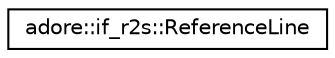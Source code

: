 digraph "Graphical Class Hierarchy"
{
 // LATEX_PDF_SIZE
  edge [fontname="Helvetica",fontsize="10",labelfontname="Helvetica",labelfontsize="10"];
  node [fontname="Helvetica",fontsize="10",shape=record];
  rankdir="LR";
  Node0 [label="adore::if_r2s::ReferenceLine",height=0.2,width=0.4,color="black", fillcolor="white", style="filled",URL="$structadore_1_1if__r2s_1_1ReferenceLine.html",tooltip="basic storage struct for ReferenceLine from file"];
}
